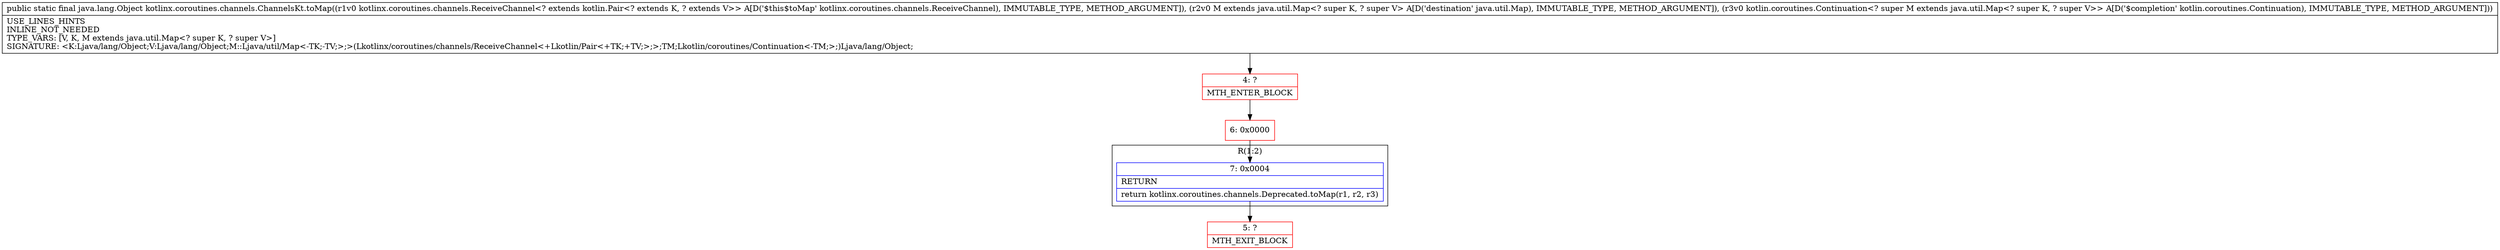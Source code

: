 digraph "CFG forkotlinx.coroutines.channels.ChannelsKt.toMap(Lkotlinx\/coroutines\/channels\/ReceiveChannel;Ljava\/util\/Map;Lkotlin\/coroutines\/Continuation;)Ljava\/lang\/Object;" {
subgraph cluster_Region_1245758330 {
label = "R(1:2)";
node [shape=record,color=blue];
Node_7 [shape=record,label="{7\:\ 0x0004|RETURN\l|return kotlinx.coroutines.channels.Deprecated.toMap(r1, r2, r3)\l}"];
}
Node_4 [shape=record,color=red,label="{4\:\ ?|MTH_ENTER_BLOCK\l}"];
Node_6 [shape=record,color=red,label="{6\:\ 0x0000}"];
Node_5 [shape=record,color=red,label="{5\:\ ?|MTH_EXIT_BLOCK\l}"];
MethodNode[shape=record,label="{public static final java.lang.Object kotlinx.coroutines.channels.ChannelsKt.toMap((r1v0 kotlinx.coroutines.channels.ReceiveChannel\<? extends kotlin.Pair\<? extends K, ? extends V\>\> A[D('$this$toMap' kotlinx.coroutines.channels.ReceiveChannel), IMMUTABLE_TYPE, METHOD_ARGUMENT]), (r2v0 M extends java.util.Map\<? super K, ? super V\> A[D('destination' java.util.Map), IMMUTABLE_TYPE, METHOD_ARGUMENT]), (r3v0 kotlin.coroutines.Continuation\<? super M extends java.util.Map\<? super K, ? super V\>\> A[D('$completion' kotlin.coroutines.Continuation), IMMUTABLE_TYPE, METHOD_ARGUMENT]))  | USE_LINES_HINTS\lINLINE_NOT_NEEDED\lTYPE_VARS: [V, K, M extends java.util.Map\<? super K, ? super V\>]\lSIGNATURE: \<K:Ljava\/lang\/Object;V:Ljava\/lang\/Object;M::Ljava\/util\/Map\<\-TK;\-TV;\>;\>(Lkotlinx\/coroutines\/channels\/ReceiveChannel\<+Lkotlin\/Pair\<+TK;+TV;\>;\>;TM;Lkotlin\/coroutines\/Continuation\<\-TM;\>;)Ljava\/lang\/Object;\l}"];
MethodNode -> Node_4;Node_7 -> Node_5;
Node_4 -> Node_6;
Node_6 -> Node_7;
}

